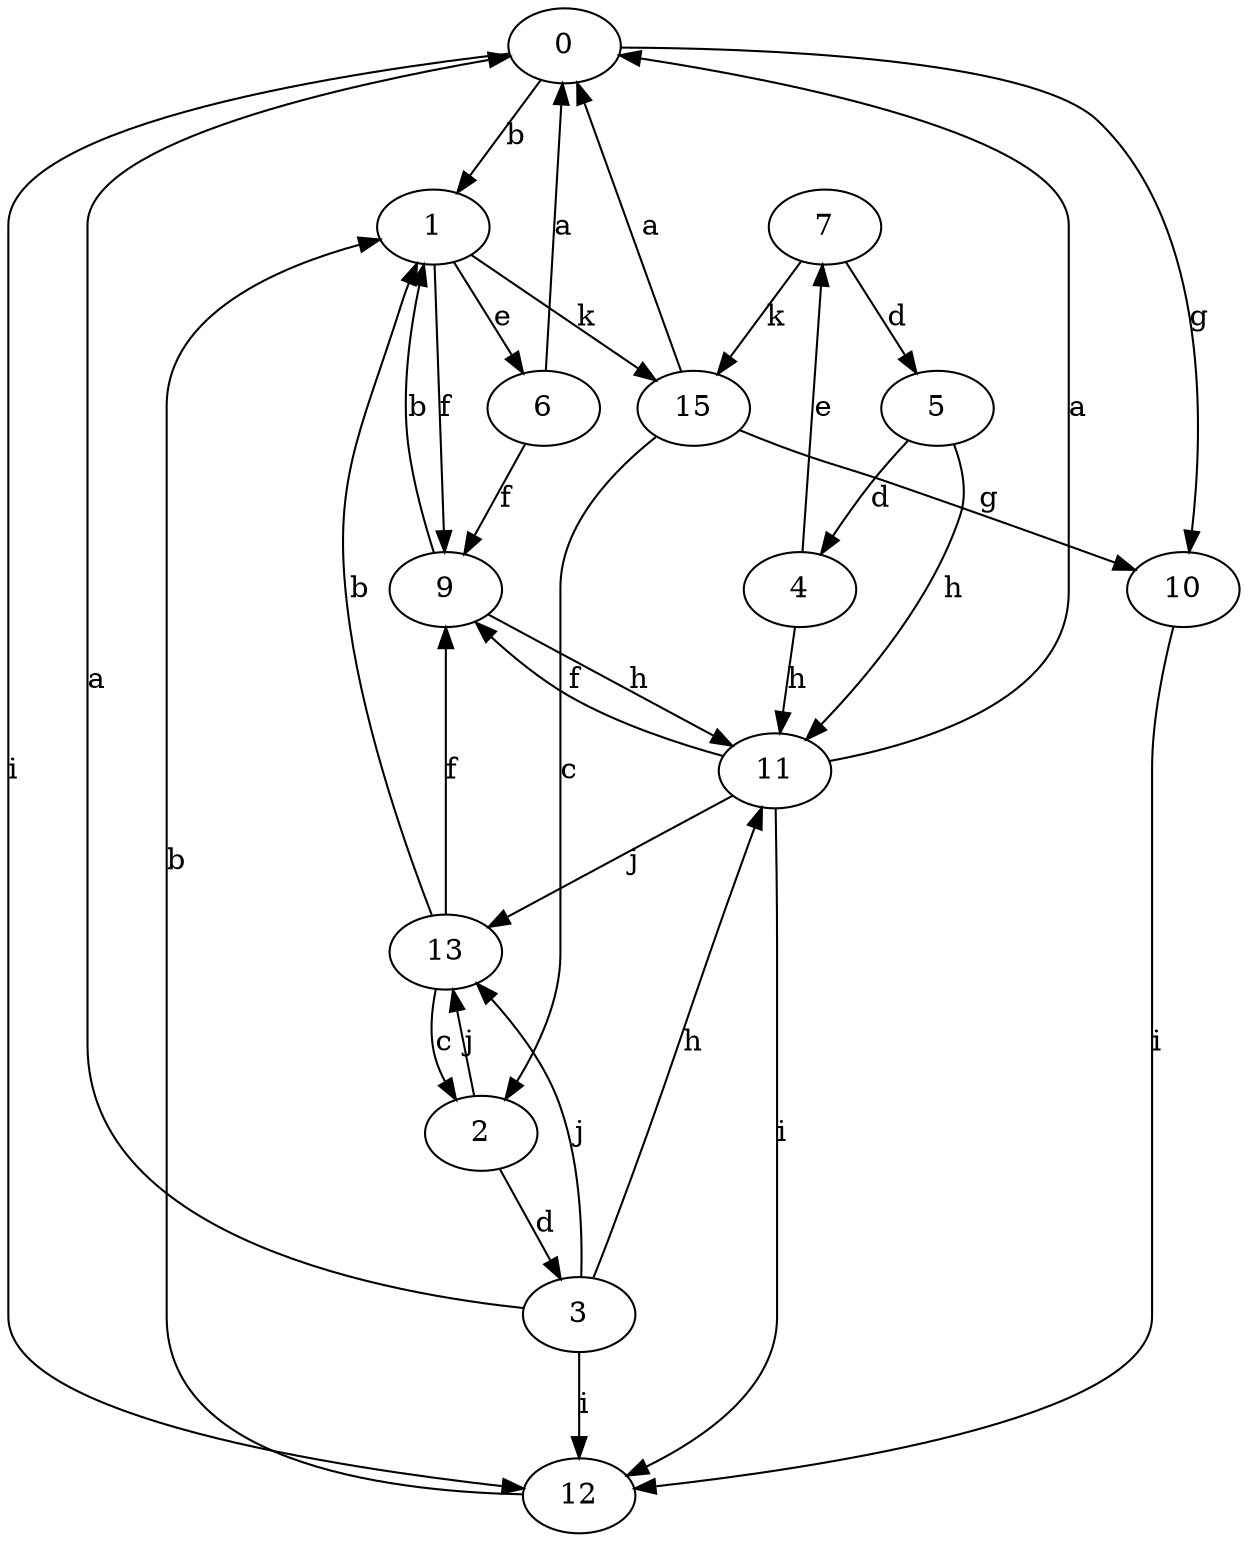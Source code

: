 strict digraph  {
0;
1;
2;
3;
4;
5;
6;
7;
9;
10;
11;
12;
13;
15;
0 -> 1  [label=b];
0 -> 10  [label=g];
0 -> 12  [label=i];
1 -> 6  [label=e];
1 -> 9  [label=f];
1 -> 15  [label=k];
2 -> 3  [label=d];
2 -> 13  [label=j];
3 -> 0  [label=a];
3 -> 11  [label=h];
3 -> 12  [label=i];
3 -> 13  [label=j];
4 -> 7  [label=e];
4 -> 11  [label=h];
5 -> 4  [label=d];
5 -> 11  [label=h];
6 -> 0  [label=a];
6 -> 9  [label=f];
7 -> 5  [label=d];
7 -> 15  [label=k];
9 -> 1  [label=b];
9 -> 11  [label=h];
10 -> 12  [label=i];
11 -> 0  [label=a];
11 -> 9  [label=f];
11 -> 12  [label=i];
11 -> 13  [label=j];
12 -> 1  [label=b];
13 -> 1  [label=b];
13 -> 2  [label=c];
13 -> 9  [label=f];
15 -> 0  [label=a];
15 -> 2  [label=c];
15 -> 10  [label=g];
}
